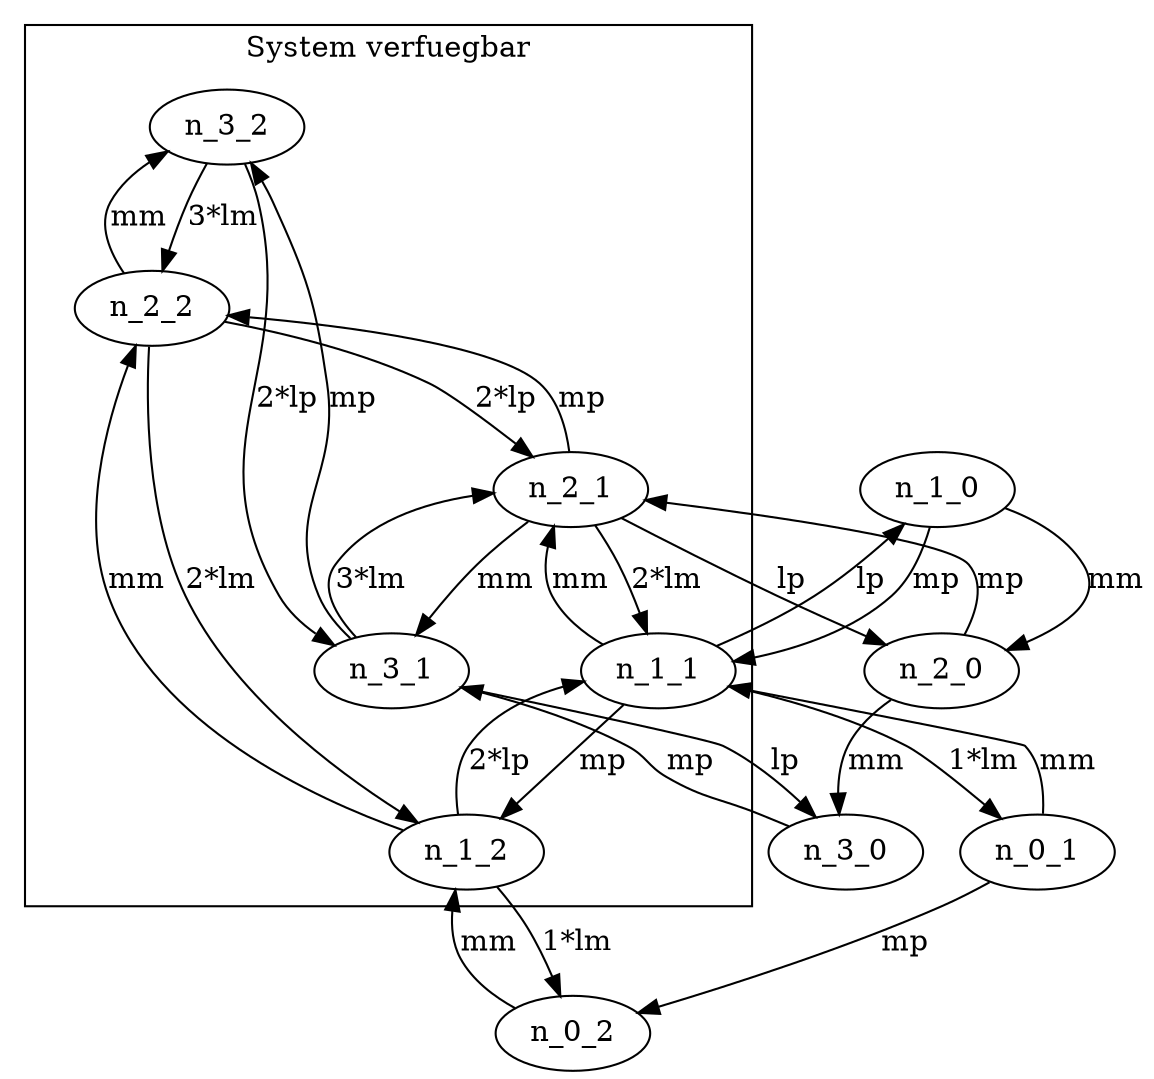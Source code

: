 /* 
Datei: Aufgabe_11a.dot
Datum:15.5.09, 
Funktion: Modelliert die Verfuegbarkeit eines Systems aus 3 Speichermoduln und 2 Prozessoren
Zustaende n_i_j: i Speichermoduln intakt, j Prozessoren intakt, hier i=0,..3, j=0,..2 
Ausfallrate "lp" eines Prozessors, "lm" eines Speichermoduls
Reparaturrate "mp" eines Prozesors, "mm" eines Speichermoduls
2 Reparatureinheiten: je eine für Prozessor und Speicher
*/ 

digraph Verfuegbarkeit_Multiprozessor {
	subgraph cluster_verfuegbar 	{  //"cluster" ist zur korrekten Anzeige notwendig 
	label="System verfuegbar"
	n_3_2;
	n_2_2;
	n_1_2;
	n_3_1;
	n_1_1;
	n_2_1;
	} // In diesen Zustaenden ist das System verfuegbar

n_3_2 -> n_2_2 [label="3*lm"]	//zuerst alle "waagrechten" Uebergaenge in 2.2.2
n_2_2 -> n_1_2 [label="2*lm"]
n_1_2 -> n_0_2 [label="1*lm"]

n_2_2 -> n_3_2 [label="mm"]
n_1_2 -> n_2_2 [label="mm"]
n_0_2 -> n_1_2 [label="mm"]

n_3_1 -> n_2_1 [label="3*lm"]
n_2_1 -> n_1_1 [label="2*lm"]
n_1_1 -> n_0_1 [label="1*lm"]

// Neu fuer Aufgabe 11a):
n_2_1 -> n_3_1 [label="mm"]
n_1_1 -> n_2_1 [label="mm"]
n_0_1 -> n_1_1 [label="mm"]

n_2_0 -> n_3_0 [label="mm"]
n_1_0 -> n_2_0 [label="mm"]

n_3_2 -> n_3_1 [label="2*lp"]	// ab jetzt die "senkrechten"
n_2_2 -> n_2_1 [label="2*lp"]
n_1_2 -> n_1_1 [label="2*lp"]

n_3_1 -> n_3_2 [label="mp"]	
n_2_1 -> n_2_2 [label="mp"]
n_1_1 -> n_1_2 [label="mp"]
n_0_1 -> n_0_2 [label="mp"]

n_3_1 -> n_3_0 [label="lp"]	
n_2_1 -> n_2_0 [label="lp"]
n_1_1 -> n_1_0 [label="lp"]

n_3_0 -> n_3_1 [label="mp"]	
n_2_0 -> n_2_1 [label="mp"]
n_1_0 -> n_1_1 [label="mp"]

}